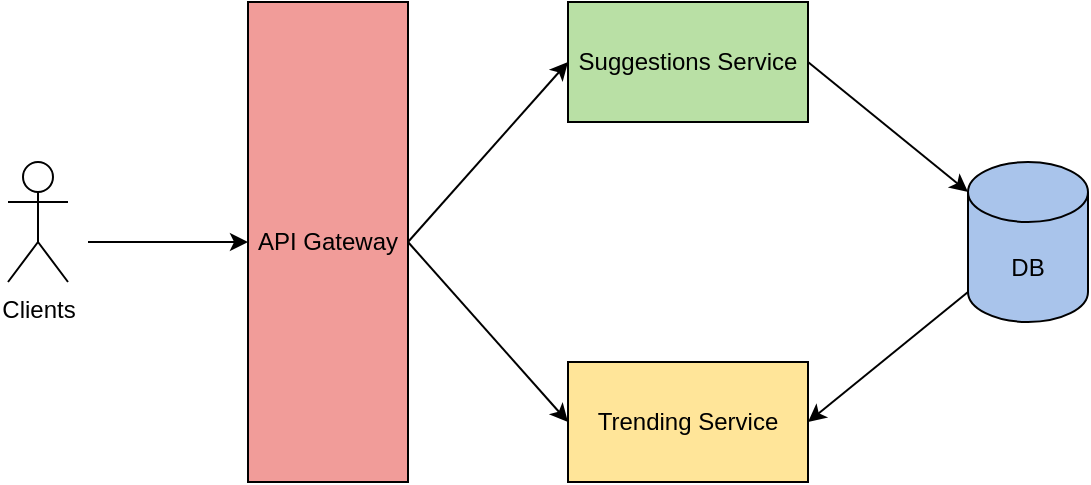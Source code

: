 <mxfile version="18.0.3" type="device" pages="3"><diagram id="TTLKtbrsulMh8rN2_GeU" name="Page-1"><mxGraphModel dx="1612" dy="809" grid="1" gridSize="10" guides="1" tooltips="1" connect="1" arrows="1" fold="1" page="1" pageScale="1" pageWidth="850" pageHeight="1100" math="0" shadow="0"><root><mxCell id="0"/><mxCell id="1" parent="0"/><mxCell id="bMyJpebzcmOdAabdvEVz-1" value="Clients" style="shape=umlActor;verticalLabelPosition=bottom;verticalAlign=top;html=1;outlineConnect=0;" vertex="1" parent="1"><mxGeometry x="40" y="160" width="30" height="60" as="geometry"/></mxCell><mxCell id="bMyJpebzcmOdAabdvEVz-2" value="API Gateway" style="rounded=0;whiteSpace=wrap;html=1;fillColor=#F19C99;" vertex="1" parent="1"><mxGeometry x="160" y="80" width="80" height="240" as="geometry"/></mxCell><mxCell id="bMyJpebzcmOdAabdvEVz-3" value="Suggestions Service" style="rounded=0;whiteSpace=wrap;html=1;fillColor=#B9E0A5;" vertex="1" parent="1"><mxGeometry x="320" y="80" width="120" height="60" as="geometry"/></mxCell><mxCell id="bMyJpebzcmOdAabdvEVz-4" value="Trending Service" style="rounded=0;whiteSpace=wrap;html=1;fillColor=#FFE599;" vertex="1" parent="1"><mxGeometry x="320" y="260" width="120" height="60" as="geometry"/></mxCell><mxCell id="bMyJpebzcmOdAabdvEVz-5" value="DB" style="shape=cylinder3;whiteSpace=wrap;html=1;boundedLbl=1;backgroundOutline=1;size=15;fillColor=#A9C4EB;" vertex="1" parent="1"><mxGeometry x="520" y="160" width="60" height="80" as="geometry"/></mxCell><mxCell id="bMyJpebzcmOdAabdvEVz-6" value="" style="endArrow=classic;html=1;rounded=0;entryX=0;entryY=0.5;entryDx=0;entryDy=0;" edge="1" parent="1" target="bMyJpebzcmOdAabdvEVz-2"><mxGeometry width="50" height="50" relative="1" as="geometry"><mxPoint x="80" y="200" as="sourcePoint"/><mxPoint x="80" y="260" as="targetPoint"/></mxGeometry></mxCell><mxCell id="bMyJpebzcmOdAabdvEVz-9" value="" style="endArrow=classic;html=1;rounded=0;entryX=0;entryY=0.5;entryDx=0;entryDy=0;" edge="1" parent="1" target="bMyJpebzcmOdAabdvEVz-3"><mxGeometry width="50" height="50" relative="1" as="geometry"><mxPoint x="240" y="200" as="sourcePoint"/><mxPoint x="350" y="160" as="targetPoint"/></mxGeometry></mxCell><mxCell id="bMyJpebzcmOdAabdvEVz-10" value="" style="endArrow=classic;html=1;rounded=0;entryX=0;entryY=0.5;entryDx=0;entryDy=0;exitX=1;exitY=0.5;exitDx=0;exitDy=0;" edge="1" parent="1" source="bMyJpebzcmOdAabdvEVz-2" target="bMyJpebzcmOdAabdvEVz-4"><mxGeometry width="50" height="50" relative="1" as="geometry"><mxPoint x="130" y="420" as="sourcePoint"/><mxPoint x="180" y="370" as="targetPoint"/></mxGeometry></mxCell><mxCell id="bMyJpebzcmOdAabdvEVz-11" value="" style="endArrow=classic;html=1;rounded=0;entryX=0;entryY=0;entryDx=0;entryDy=15;entryPerimeter=0;exitX=1;exitY=0.5;exitDx=0;exitDy=0;" edge="1" parent="1" source="bMyJpebzcmOdAabdvEVz-3" target="bMyJpebzcmOdAabdvEVz-5"><mxGeometry width="50" height="50" relative="1" as="geometry"><mxPoint x="370" y="220" as="sourcePoint"/><mxPoint x="420" y="170" as="targetPoint"/></mxGeometry></mxCell><mxCell id="bMyJpebzcmOdAabdvEVz-12" value="" style="endArrow=classic;html=1;rounded=0;exitX=0;exitY=1;exitDx=0;exitDy=-15;exitPerimeter=0;entryX=1;entryY=0.5;entryDx=0;entryDy=0;" edge="1" parent="1" source="bMyJpebzcmOdAabdvEVz-5" target="bMyJpebzcmOdAabdvEVz-4"><mxGeometry width="50" height="50" relative="1" as="geometry"><mxPoint x="290" y="460" as="sourcePoint"/><mxPoint x="340" y="410" as="targetPoint"/></mxGeometry></mxCell></root></mxGraphModel></diagram><diagram id="pASV7WCYXjXnCBWAQT9u" name="Page-2"><mxGraphModel dx="734" dy="809" grid="1" gridSize="10" guides="1" tooltips="1" connect="1" arrows="1" fold="1" page="1" pageScale="1" pageWidth="850" pageHeight="1100" math="0" shadow="0"><root><mxCell id="0"/><mxCell id="1" parent="0"/><mxCell id="UI0wCXszEjIFaOWWaCor-1" value="Clients" style="shape=umlActor;verticalLabelPosition=bottom;verticalAlign=top;html=1;outlineConnect=0;fillColor=none;" vertex="1" parent="1"><mxGeometry x="40" y="290" width="30" height="60" as="geometry"/></mxCell><mxCell id="UI0wCXszEjIFaOWWaCor-2" value="API Gateway" style="rounded=0;whiteSpace=wrap;html=1;fillColor=#F19C99;" vertex="1" parent="1"><mxGeometry x="110" y="200" width="60" height="240" as="geometry"/></mxCell><mxCell id="UI0wCXszEjIFaOWWaCor-3" value="Load Balancer" style="rhombus;whiteSpace=wrap;html=1;fillColor=#C3ABD0;" vertex="1" parent="1"><mxGeometry x="200" y="200" width="80" height="80" as="geometry"/></mxCell><mxCell id="UI0wCXszEjIFaOWWaCor-4" value="Load Balancer" style="rhombus;whiteSpace=wrap;html=1;fillColor=#C3ABD0;" vertex="1" parent="1"><mxGeometry x="200" y="360" width="80" height="80" as="geometry"/></mxCell><mxCell id="UI0wCXszEjIFaOWWaCor-5" value="" style="rounded=0;whiteSpace=wrap;html=1;fillColor=none;" vertex="1" parent="1"><mxGeometry x="320" y="160" width="100" height="120" as="geometry"/></mxCell><mxCell id="UI0wCXszEjIFaOWWaCor-6" value="S1" style="rounded=0;whiteSpace=wrap;html=1;fillColor=#B9E0A5;" vertex="1" parent="1"><mxGeometry x="340" y="170" width="60" height="30" as="geometry"/></mxCell><mxCell id="UI0wCXszEjIFaOWWaCor-7" value="Suggestions Service" style="text;html=1;strokeColor=none;fillColor=none;align=center;verticalAlign=middle;whiteSpace=wrap;rounded=0;" vertex="1" parent="1"><mxGeometry x="305" y="120" width="130" height="30" as="geometry"/></mxCell><mxCell id="UI0wCXszEjIFaOWWaCor-8" value="S2" style="rounded=0;whiteSpace=wrap;html=1;fillColor=#B9E0A5;" vertex="1" parent="1"><mxGeometry x="340" y="210" width="60" height="30" as="geometry"/></mxCell><mxCell id="UI0wCXszEjIFaOWWaCor-9" value="..." style="text;html=1;strokeColor=none;fillColor=none;align=center;verticalAlign=middle;whiteSpace=wrap;rounded=0;" vertex="1" parent="1"><mxGeometry x="355" y="250" width="30" height="30" as="geometry"/></mxCell><mxCell id="UI0wCXszEjIFaOWWaCor-10" value="Trending Service" style="rounded=0;whiteSpace=wrap;html=1;fillColor=#FFE599;" vertex="1" parent="1"><mxGeometry x="320" y="370" width="120" height="60" as="geometry"/></mxCell><mxCell id="UI0wCXszEjIFaOWWaCor-11" value="Redis" style="shape=cube;whiteSpace=wrap;html=1;boundedLbl=1;backgroundOutline=1;darkOpacity=0.05;darkOpacity2=0.1;fillColor=#FFCE9F;" vertex="1" parent="1"><mxGeometry x="460" y="170" width="60" height="100" as="geometry"/></mxCell><mxCell id="UI0wCXszEjIFaOWWaCor-12" value="ZooKeeper" style="rounded=0;whiteSpace=wrap;html=1;fillColor=#CCCCCC;" vertex="1" parent="1"><mxGeometry x="610" y="200" width="120" height="60" as="geometry"/></mxCell><mxCell id="UI0wCXszEjIFaOWWaCor-13" value="" style="rounded=0;whiteSpace=wrap;html=1;fillColor=none;" vertex="1" parent="1"><mxGeometry x="560" y="300" width="220" height="130" as="geometry"/></mxCell><mxCell id="UI0wCXszEjIFaOWWaCor-14" value="T1" style="rounded=0;whiteSpace=wrap;html=1;fillColor=#9AC7BF;" vertex="1" parent="1"><mxGeometry x="570" y="350" width="60" height="30" as="geometry"/></mxCell><mxCell id="UI0wCXszEjIFaOWWaCor-15" value="Trie Data Servers" style="text;html=1;strokeColor=none;fillColor=none;align=center;verticalAlign=middle;whiteSpace=wrap;rounded=0;" vertex="1" parent="1"><mxGeometry x="610" y="310" width="120" height="30" as="geometry"/></mxCell><mxCell id="UI0wCXszEjIFaOWWaCor-17" value="T2" style="rounded=0;whiteSpace=wrap;html=1;fillColor=#9AC7BF;" vertex="1" parent="1"><mxGeometry x="640" y="350" width="60" height="30" as="geometry"/></mxCell><mxCell id="UI0wCXszEjIFaOWWaCor-18" value="T3" style="rounded=0;whiteSpace=wrap;html=1;fillColor=#9AC7BF;" vertex="1" parent="1"><mxGeometry x="710" y="350" width="60" height="30" as="geometry"/></mxCell><mxCell id="UI0wCXszEjIFaOWWaCor-19" value="T4" style="rounded=0;whiteSpace=wrap;html=1;fillColor=#9AC7BF;" vertex="1" parent="1"><mxGeometry x="570" y="390" width="60" height="30" as="geometry"/></mxCell><mxCell id="UI0wCXszEjIFaOWWaCor-20" value="T5" style="rounded=0;whiteSpace=wrap;html=1;fillColor=#9AC7BF;" vertex="1" parent="1"><mxGeometry x="640" y="390" width="60" height="30" as="geometry"/></mxCell><mxCell id="UI0wCXszEjIFaOWWaCor-21" value="T6" style="rounded=0;whiteSpace=wrap;html=1;fillColor=#9AC7BF;" vertex="1" parent="1"><mxGeometry x="710" y="390" width="60" height="30" as="geometry"/></mxCell><mxCell id="UI0wCXszEjIFaOWWaCor-23" value="Snapshot" style="rounded=0;whiteSpace=wrap;html=1;fillColor=#CDA2BE;" vertex="1" parent="1"><mxGeometry x="640" y="480" width="60" height="60" as="geometry"/></mxCell><mxCell id="UI0wCXszEjIFaOWWaCor-24" value="" style="shape=cylinder3;whiteSpace=wrap;html=1;boundedLbl=1;backgroundOutline=1;size=15;fillColor=#A9C4EB;" vertex="1" parent="1"><mxGeometry x="500" y="465" width="60" height="80" as="geometry"/></mxCell><mxCell id="UI0wCXszEjIFaOWWaCor-25" value="DB" style="shape=cylinder3;whiteSpace=wrap;html=1;boundedLbl=1;backgroundOutline=1;size=15;fillColor=#A9C4EB;" vertex="1" parent="1"><mxGeometry x="490" y="475" width="60" height="80" as="geometry"/></mxCell><mxCell id="UI0wCXszEjIFaOWWaCor-26" value="" style="endArrow=classic;html=1;rounded=0;entryX=0;entryY=0.5;entryDx=0;entryDy=0;" edge="1" parent="1" target="UI0wCXszEjIFaOWWaCor-2"><mxGeometry width="50" height="50" relative="1" as="geometry"><mxPoint x="80" y="320" as="sourcePoint"/><mxPoint x="190" y="500" as="targetPoint"/></mxGeometry></mxCell><mxCell id="UI0wCXszEjIFaOWWaCor-27" value="" style="endArrow=classic;html=1;rounded=0;entryX=0;entryY=0.5;entryDx=0;entryDy=0;exitX=1;exitY=0.25;exitDx=0;exitDy=0;" edge="1" parent="1" source="UI0wCXszEjIFaOWWaCor-2" target="UI0wCXszEjIFaOWWaCor-3"><mxGeometry width="50" height="50" relative="1" as="geometry"><mxPoint x="210" y="300" as="sourcePoint"/><mxPoint x="240.711" y="320" as="targetPoint"/></mxGeometry></mxCell><mxCell id="UI0wCXszEjIFaOWWaCor-28" value="" style="endArrow=classic;html=1;rounded=0;entryX=0;entryY=0.5;entryDx=0;entryDy=0;exitX=1;exitY=0.75;exitDx=0;exitDy=0;" edge="1" parent="1" source="UI0wCXszEjIFaOWWaCor-2" target="UI0wCXszEjIFaOWWaCor-4"><mxGeometry width="50" height="50" relative="1" as="geometry"><mxPoint x="180" y="330" as="sourcePoint"/><mxPoint x="210" y="250" as="targetPoint"/></mxGeometry></mxCell><mxCell id="UI0wCXszEjIFaOWWaCor-29" value="" style="endArrow=classic;html=1;rounded=0;entryX=0;entryY=0.25;entryDx=0;entryDy=0;exitX=1;exitY=0;exitDx=0;exitDy=0;" edge="1" parent="1" source="UI0wCXszEjIFaOWWaCor-3" target="UI0wCXszEjIFaOWWaCor-5"><mxGeometry width="50" height="50" relative="1" as="geometry"><mxPoint x="270" y="190" as="sourcePoint"/><mxPoint x="220" y="260" as="targetPoint"/></mxGeometry></mxCell><mxCell id="UI0wCXszEjIFaOWWaCor-30" value="" style="endArrow=classic;html=1;rounded=0;exitX=1;exitY=0.5;exitDx=0;exitDy=0;entryX=0;entryY=0.5;entryDx=0;entryDy=0;" edge="1" parent="1" source="UI0wCXszEjIFaOWWaCor-3" target="UI0wCXszEjIFaOWWaCor-5"><mxGeometry width="50" height="50" relative="1" as="geometry"><mxPoint x="200" y="350" as="sourcePoint"/><mxPoint x="290" y="280" as="targetPoint"/></mxGeometry></mxCell><mxCell id="UI0wCXszEjIFaOWWaCor-31" value="" style="endArrow=classic;html=1;rounded=0;entryX=0;entryY=0.5;entryDx=0;entryDy=0;exitX=1;exitY=0.5;exitDx=0;exitDy=0;" edge="1" parent="1" source="UI0wCXszEjIFaOWWaCor-4" target="UI0wCXszEjIFaOWWaCor-10"><mxGeometry width="50" height="50" relative="1" as="geometry"><mxPoint x="210" y="360" as="sourcePoint"/><mxPoint x="240" y="280" as="targetPoint"/></mxGeometry></mxCell><mxCell id="UI0wCXszEjIFaOWWaCor-32" value="" style="endArrow=classic;html=1;rounded=0;entryX=0;entryY=0.5;entryDx=0;entryDy=0;exitX=1;exitY=0.5;exitDx=0;exitDy=0;" edge="1" parent="1" source="UI0wCXszEjIFaOWWaCor-10" target="UI0wCXszEjIFaOWWaCor-13"><mxGeometry width="50" height="50" relative="1" as="geometry"><mxPoint x="220" y="370" as="sourcePoint"/><mxPoint x="250" y="290" as="targetPoint"/></mxGeometry></mxCell><mxCell id="UI0wCXszEjIFaOWWaCor-33" value="" style="endArrow=classic;html=1;rounded=0;entryX=0;entryY=0;entryDx=0;entryDy=40;exitX=1;exitY=0.25;exitDx=0;exitDy=0;entryPerimeter=0;" edge="1" parent="1" source="UI0wCXszEjIFaOWWaCor-5" target="UI0wCXszEjIFaOWWaCor-11"><mxGeometry width="50" height="50" relative="1" as="geometry"><mxPoint x="230" y="380" as="sourcePoint"/><mxPoint x="260" y="300" as="targetPoint"/></mxGeometry></mxCell><mxCell id="UI0wCXszEjIFaOWWaCor-34" value="" style="endArrow=classic;html=1;rounded=0;entryX=0;entryY=0;entryDx=0;entryDy=80;exitX=1;exitY=0.5;exitDx=0;exitDy=0;entryPerimeter=0;" edge="1" parent="1" source="UI0wCXszEjIFaOWWaCor-5" target="UI0wCXszEjIFaOWWaCor-11"><mxGeometry width="50" height="50" relative="1" as="geometry"><mxPoint x="240" y="390" as="sourcePoint"/><mxPoint x="270" y="310" as="targetPoint"/></mxGeometry></mxCell><mxCell id="UI0wCXszEjIFaOWWaCor-35" value="" style="endArrow=classic;html=1;rounded=0;entryX=0;entryY=0.5;entryDx=0;entryDy=0;exitX=0;exitY=0;exitDx=60;exitDy=60;exitPerimeter=0;" edge="1" parent="1" source="UI0wCXszEjIFaOWWaCor-11" target="UI0wCXszEjIFaOWWaCor-12"><mxGeometry width="50" height="50" relative="1" as="geometry"><mxPoint x="250" y="400" as="sourcePoint"/><mxPoint x="280" y="320" as="targetPoint"/></mxGeometry></mxCell><mxCell id="UI0wCXszEjIFaOWWaCor-36" value="" style="endArrow=classic;html=1;rounded=0;entryX=0.5;entryY=0;entryDx=0;entryDy=0;exitX=0.5;exitY=1;exitDx=0;exitDy=0;" edge="1" parent="1" source="UI0wCXszEjIFaOWWaCor-12" target="UI0wCXszEjIFaOWWaCor-13"><mxGeometry width="50" height="50" relative="1" as="geometry"><mxPoint x="260" y="410" as="sourcePoint"/><mxPoint x="290" y="330" as="targetPoint"/></mxGeometry></mxCell><mxCell id="UI0wCXszEjIFaOWWaCor-37" value="" style="endArrow=classic;html=1;rounded=0;entryX=0.5;entryY=0;entryDx=0;entryDy=0;exitX=0.5;exitY=1;exitDx=0;exitDy=0;" edge="1" parent="1" source="UI0wCXszEjIFaOWWaCor-13" target="UI0wCXszEjIFaOWWaCor-23"><mxGeometry width="50" height="50" relative="1" as="geometry"><mxPoint x="270" y="420" as="sourcePoint"/><mxPoint x="300" y="340" as="targetPoint"/></mxGeometry></mxCell><mxCell id="UI0wCXszEjIFaOWWaCor-38" value="" style="endArrow=classic;html=1;rounded=0;exitX=0;exitY=0.5;exitDx=0;exitDy=0;entryX=1;entryY=0;entryDx=0;entryDy=52.5;entryPerimeter=0;" edge="1" parent="1" source="UI0wCXszEjIFaOWWaCor-23" target="UI0wCXszEjIFaOWWaCor-24"><mxGeometry width="50" height="50" relative="1" as="geometry"><mxPoint x="280" y="430" as="sourcePoint"/><mxPoint x="610" y="550" as="targetPoint"/></mxGeometry></mxCell></root></mxGraphModel></diagram><diagram id="yZ9xYI9ns50sdYyFMGv2" name="Page-3"><mxGraphModel dx="734" dy="809" grid="1" gridSize="10" guides="1" tooltips="1" connect="1" arrows="1" fold="1" page="1" pageScale="1" pageWidth="850" pageHeight="1100" math="0" shadow="0"><root><mxCell id="0"/><mxCell id="1" parent="0"/><mxCell id="qyqhP3wKU-wf5GKctDE9-1" value="Client 1" style="shape=umlActor;verticalLabelPosition=bottom;verticalAlign=top;html=1;outlineConnect=0;fillColor=none;" vertex="1" parent="1"><mxGeometry x="40" y="240" width="30" height="60" as="geometry"/></mxCell><mxCell id="qyqhP3wKU-wf5GKctDE9-2" value="API Gateway" style="rounded=0;whiteSpace=wrap;html=1;fillColor=#F19C99;" vertex="1" parent="1"><mxGeometry x="110" y="200" width="60" height="240" as="geometry"/></mxCell><mxCell id="qyqhP3wKU-wf5GKctDE9-3" value="Load Balancer" style="rhombus;whiteSpace=wrap;html=1;fillColor=#C3ABD0;" vertex="1" parent="1"><mxGeometry x="200" y="280" width="80" height="80" as="geometry"/></mxCell><mxCell id="qyqhP3wKU-wf5GKctDE9-5" value="" style="rounded=0;whiteSpace=wrap;html=1;fillColor=none;" vertex="1" parent="1"><mxGeometry x="320" y="210" width="100" height="120" as="geometry"/></mxCell><mxCell id="qyqhP3wKU-wf5GKctDE9-6" value="S1" style="rounded=0;whiteSpace=wrap;html=1;fillColor=#B9E0A5;" vertex="1" parent="1"><mxGeometry x="340" y="220" width="60" height="30" as="geometry"/></mxCell><mxCell id="qyqhP3wKU-wf5GKctDE9-7" value="Suggestions Service" style="text;html=1;strokeColor=none;fillColor=none;align=center;verticalAlign=middle;whiteSpace=wrap;rounded=0;" vertex="1" parent="1"><mxGeometry x="305" y="180" width="130" height="30" as="geometry"/></mxCell><mxCell id="qyqhP3wKU-wf5GKctDE9-8" value="S2" style="rounded=0;whiteSpace=wrap;html=1;fillColor=#B9E0A5;" vertex="1" parent="1"><mxGeometry x="340" y="260" width="60" height="30" as="geometry"/></mxCell><mxCell id="qyqhP3wKU-wf5GKctDE9-9" value="..." style="text;html=1;strokeColor=none;fillColor=none;align=center;verticalAlign=middle;whiteSpace=wrap;rounded=0;" vertex="1" parent="1"><mxGeometry x="355" y="300" width="30" height="30" as="geometry"/></mxCell><mxCell id="qyqhP3wKU-wf5GKctDE9-11" value="Redis" style="shape=cube;whiteSpace=wrap;html=1;boundedLbl=1;backgroundOutline=1;darkOpacity=0.05;darkOpacity2=0.1;fillColor=#FFCE9F;" vertex="1" parent="1"><mxGeometry x="460" y="170" width="60" height="100" as="geometry"/></mxCell><mxCell id="qyqhP3wKU-wf5GKctDE9-12" value="ZooKeeper" style="rounded=0;whiteSpace=wrap;html=1;fillColor=#CCCCCC;" vertex="1" parent="1"><mxGeometry x="560" y="200" width="120" height="60" as="geometry"/></mxCell><mxCell id="qyqhP3wKU-wf5GKctDE9-13" value="" style="rounded=0;whiteSpace=wrap;html=1;fillColor=none;" vertex="1" parent="1"><mxGeometry x="560" y="335" width="220" height="130" as="geometry"/></mxCell><mxCell id="qyqhP3wKU-wf5GKctDE9-14" value="T1" style="rounded=0;whiteSpace=wrap;html=1;fillColor=#9AC7BF;" vertex="1" parent="1"><mxGeometry x="570" y="375" width="60" height="30" as="geometry"/></mxCell><mxCell id="qyqhP3wKU-wf5GKctDE9-15" value="Trie Data Servers" style="text;html=1;strokeColor=none;fillColor=none;align=center;verticalAlign=middle;whiteSpace=wrap;rounded=0;" vertex="1" parent="1"><mxGeometry x="610" y="340" width="120" height="30" as="geometry"/></mxCell><mxCell id="qyqhP3wKU-wf5GKctDE9-16" value="T2" style="rounded=0;whiteSpace=wrap;html=1;fillColor=#9AC7BF;" vertex="1" parent="1"><mxGeometry x="640" y="375" width="60" height="30" as="geometry"/></mxCell><mxCell id="qyqhP3wKU-wf5GKctDE9-17" value="T3" style="rounded=0;whiteSpace=wrap;html=1;fillColor=#9AC7BF;" vertex="1" parent="1"><mxGeometry x="710" y="375" width="60" height="30" as="geometry"/></mxCell><mxCell id="qyqhP3wKU-wf5GKctDE9-18" value="T4" style="rounded=0;whiteSpace=wrap;html=1;fillColor=#9AC7BF;" vertex="1" parent="1"><mxGeometry x="570" y="420" width="60" height="30" as="geometry"/></mxCell><mxCell id="qyqhP3wKU-wf5GKctDE9-19" value="T5" style="rounded=0;whiteSpace=wrap;html=1;fillColor=#9AC7BF;" vertex="1" parent="1"><mxGeometry x="640" y="420" width="60" height="30" as="geometry"/></mxCell><mxCell id="qyqhP3wKU-wf5GKctDE9-20" value="T6" style="rounded=0;whiteSpace=wrap;html=1;fillColor=#9AC7BF;" vertex="1" parent="1"><mxGeometry x="710" y="420" width="60" height="30" as="geometry"/></mxCell><mxCell id="qyqhP3wKU-wf5GKctDE9-21" value="Snapshot" style="rounded=0;whiteSpace=wrap;html=1;fillColor=#CDA2BE;" vertex="1" parent="1"><mxGeometry x="690" y="100" width="60" height="60" as="geometry"/></mxCell><mxCell id="qyqhP3wKU-wf5GKctDE9-22" value="" style="shape=cylinder3;whiteSpace=wrap;html=1;boundedLbl=1;backgroundOutline=1;size=15;fillColor=#A9C4EB;" vertex="1" parent="1"><mxGeometry x="580" y="70" width="60" height="80" as="geometry"/></mxCell><mxCell id="qyqhP3wKU-wf5GKctDE9-23" value="DB" style="shape=cylinder3;whiteSpace=wrap;html=1;boundedLbl=1;backgroundOutline=1;size=15;fillColor=#A9C4EB;" vertex="1" parent="1"><mxGeometry x="570" y="80" width="60" height="80" as="geometry"/></mxCell><mxCell id="qyqhP3wKU-wf5GKctDE9-24" value="" style="endArrow=classic;html=1;rounded=0;entryX=0;entryY=0.5;entryDx=0;entryDy=0;" edge="1" parent="1" target="qyqhP3wKU-wf5GKctDE9-2"><mxGeometry width="50" height="50" relative="1" as="geometry"><mxPoint x="80" y="280" as="sourcePoint"/><mxPoint x="190" y="500" as="targetPoint"/></mxGeometry></mxCell><mxCell id="qyqhP3wKU-wf5GKctDE9-25" value="" style="endArrow=classic;html=1;rounded=0;exitX=1;exitY=0.25;exitDx=0;exitDy=0;" edge="1" parent="1" source="qyqhP3wKU-wf5GKctDE9-2" target="qyqhP3wKU-wf5GKctDE9-3"><mxGeometry width="50" height="50" relative="1" as="geometry"><mxPoint x="210" y="300" as="sourcePoint"/><mxPoint x="240.711" y="320" as="targetPoint"/></mxGeometry></mxCell><mxCell id="qyqhP3wKU-wf5GKctDE9-27" value="" style="endArrow=classic;html=1;rounded=0;entryX=0;entryY=0.25;entryDx=0;entryDy=0;exitX=1;exitY=0;exitDx=0;exitDy=0;" edge="1" parent="1" source="qyqhP3wKU-wf5GKctDE9-3" target="qyqhP3wKU-wf5GKctDE9-5"><mxGeometry width="50" height="50" relative="1" as="geometry"><mxPoint x="270" y="190" as="sourcePoint"/><mxPoint x="220" y="260" as="targetPoint"/></mxGeometry></mxCell><mxCell id="qyqhP3wKU-wf5GKctDE9-28" value="" style="endArrow=classic;html=1;rounded=0;exitX=1;exitY=0.5;exitDx=0;exitDy=0;entryX=0;entryY=0.5;entryDx=0;entryDy=0;" edge="1" parent="1" source="qyqhP3wKU-wf5GKctDE9-3" target="qyqhP3wKU-wf5GKctDE9-5"><mxGeometry width="50" height="50" relative="1" as="geometry"><mxPoint x="200" y="350" as="sourcePoint"/><mxPoint x="290" y="280" as="targetPoint"/></mxGeometry></mxCell><mxCell id="qyqhP3wKU-wf5GKctDE9-31" value="" style="endArrow=classic;html=1;rounded=0;entryX=0;entryY=0;entryDx=0;entryDy=40;exitX=1;exitY=0.25;exitDx=0;exitDy=0;entryPerimeter=0;" edge="1" parent="1" source="qyqhP3wKU-wf5GKctDE9-5" target="qyqhP3wKU-wf5GKctDE9-11"><mxGeometry width="50" height="50" relative="1" as="geometry"><mxPoint x="230" y="380" as="sourcePoint"/><mxPoint x="260" y="300" as="targetPoint"/></mxGeometry></mxCell><mxCell id="qyqhP3wKU-wf5GKctDE9-32" value="" style="endArrow=classic;html=1;rounded=0;entryX=0;entryY=0;entryDx=0;entryDy=80;exitX=1;exitY=0.5;exitDx=0;exitDy=0;entryPerimeter=0;" edge="1" parent="1" source="qyqhP3wKU-wf5GKctDE9-5" target="qyqhP3wKU-wf5GKctDE9-11"><mxGeometry width="50" height="50" relative="1" as="geometry"><mxPoint x="240" y="390" as="sourcePoint"/><mxPoint x="270" y="310" as="targetPoint"/></mxGeometry></mxCell><mxCell id="qyqhP3wKU-wf5GKctDE9-33" value="" style="endArrow=classic;html=1;rounded=0;entryX=0;entryY=0.5;entryDx=0;entryDy=0;exitX=0;exitY=0;exitDx=60;exitDy=60;exitPerimeter=0;" edge="1" parent="1" source="qyqhP3wKU-wf5GKctDE9-11" target="qyqhP3wKU-wf5GKctDE9-12"><mxGeometry width="50" height="50" relative="1" as="geometry"><mxPoint x="250" y="400" as="sourcePoint"/><mxPoint x="280" y="320" as="targetPoint"/></mxGeometry></mxCell><mxCell id="qyqhP3wKU-wf5GKctDE9-34" value="" style="endArrow=classic;html=1;rounded=0;entryX=0;entryY=0;entryDx=0;entryDy=0;exitX=0.5;exitY=1;exitDx=0;exitDy=0;" edge="1" parent="1" source="qyqhP3wKU-wf5GKctDE9-12" target="qyqhP3wKU-wf5GKctDE9-13"><mxGeometry width="50" height="50" relative="1" as="geometry"><mxPoint x="260" y="410" as="sourcePoint"/><mxPoint x="290" y="330" as="targetPoint"/></mxGeometry></mxCell><mxCell id="qyqhP3wKU-wf5GKctDE9-35" value="" style="endArrow=classic;html=1;rounded=0;entryX=0.5;entryY=1;entryDx=0;entryDy=0;exitX=0.75;exitY=0;exitDx=0;exitDy=0;" edge="1" parent="1" source="qyqhP3wKU-wf5GKctDE9-13" target="qyqhP3wKU-wf5GKctDE9-21"><mxGeometry width="50" height="50" relative="1" as="geometry"><mxPoint x="740" y="270" as="sourcePoint"/><mxPoint x="640" y="170" as="targetPoint"/></mxGeometry></mxCell><mxCell id="qyqhP3wKU-wf5GKctDE9-36" value="" style="endArrow=classic;html=1;rounded=0;exitX=0;exitY=0.5;exitDx=0;exitDy=0;entryX=1;entryY=0;entryDx=0;entryDy=52.5;entryPerimeter=0;" edge="1" parent="1" source="qyqhP3wKU-wf5GKctDE9-21" target="qyqhP3wKU-wf5GKctDE9-22"><mxGeometry width="50" height="50" relative="1" as="geometry"><mxPoint x="280" y="430" as="sourcePoint"/><mxPoint x="610" y="550" as="targetPoint"/></mxGeometry></mxCell><mxCell id="qyqhP3wKU-wf5GKctDE9-37" value="API Gateway" style="rounded=0;whiteSpace=wrap;html=1;fillColor=#F19C99;" vertex="1" parent="1"><mxGeometry x="110" y="480" width="60" height="240" as="geometry"/></mxCell><mxCell id="qyqhP3wKU-wf5GKctDE9-38" value="Client 2" style="shape=umlActor;verticalLabelPosition=bottom;verticalAlign=top;html=1;outlineConnect=0;fillColor=none;" vertex="1" parent="1"><mxGeometry x="40" y="360" width="30" height="60" as="geometry"/></mxCell><mxCell id="qyqhP3wKU-wf5GKctDE9-39" value="Client 3" style="shape=umlActor;verticalLabelPosition=bottom;verticalAlign=top;html=1;outlineConnect=0;fillColor=none;" vertex="1" parent="1"><mxGeometry x="40" y="480" width="30" height="60" as="geometry"/></mxCell><mxCell id="qyqhP3wKU-wf5GKctDE9-40" value="Client 4" style="shape=umlActor;verticalLabelPosition=bottom;verticalAlign=top;html=1;outlineConnect=0;fillColor=none;" vertex="1" parent="1"><mxGeometry x="40" y="600" width="30" height="60" as="geometry"/></mxCell><mxCell id="qyqhP3wKU-wf5GKctDE9-41" value="" style="endArrow=classic;html=1;rounded=0;entryX=0;entryY=0.75;entryDx=0;entryDy=0;" edge="1" parent="1" target="qyqhP3wKU-wf5GKctDE9-2"><mxGeometry width="50" height="50" relative="1" as="geometry"><mxPoint x="80" y="400" as="sourcePoint"/><mxPoint x="120" y="330" as="targetPoint"/></mxGeometry></mxCell><mxCell id="qyqhP3wKU-wf5GKctDE9-42" value="" style="endArrow=classic;html=1;rounded=0;entryX=0;entryY=0;entryDx=0;entryDy=0;" edge="1" parent="1" target="qyqhP3wKU-wf5GKctDE9-37"><mxGeometry width="50" height="50" relative="1" as="geometry"><mxPoint x="80" y="400" as="sourcePoint"/><mxPoint x="130" y="340" as="targetPoint"/></mxGeometry></mxCell><mxCell id="qyqhP3wKU-wf5GKctDE9-43" value="" style="endArrow=classic;html=1;rounded=0;entryX=0;entryY=0.5;entryDx=0;entryDy=0;" edge="1" parent="1" target="qyqhP3wKU-wf5GKctDE9-37"><mxGeometry width="50" height="50" relative="1" as="geometry"><mxPoint x="80" y="640" as="sourcePoint"/><mxPoint x="140" y="350" as="targetPoint"/></mxGeometry></mxCell><mxCell id="qyqhP3wKU-wf5GKctDE9-44" value="" style="endArrow=classic;html=1;rounded=0;entryX=0;entryY=1;entryDx=0;entryDy=0;" edge="1" parent="1" target="qyqhP3wKU-wf5GKctDE9-2"><mxGeometry width="50" height="50" relative="1" as="geometry"><mxPoint x="80" y="520" as="sourcePoint"/><mxPoint x="150" y="360" as="targetPoint"/></mxGeometry></mxCell><mxCell id="qyqhP3wKU-wf5GKctDE9-45" value="" style="endArrow=classic;html=1;rounded=0;entryX=0;entryY=0.25;entryDx=0;entryDy=0;" edge="1" parent="1" target="qyqhP3wKU-wf5GKctDE9-37"><mxGeometry width="50" height="50" relative="1" as="geometry"><mxPoint x="80" y="520" as="sourcePoint"/><mxPoint x="160" y="370" as="targetPoint"/></mxGeometry></mxCell><mxCell id="qyqhP3wKU-wf5GKctDE9-46" value="" style="endArrow=classic;html=1;rounded=0;entryX=0.25;entryY=0;entryDx=0;entryDy=0;exitX=0.5;exitY=1;exitDx=0;exitDy=0;" edge="1" parent="1" source="qyqhP3wKU-wf5GKctDE9-12" target="qyqhP3wKU-wf5GKctDE9-13"><mxGeometry width="50" height="50" relative="1" as="geometry"><mxPoint x="630" y="270" as="sourcePoint"/><mxPoint x="570" y="310" as="targetPoint"/></mxGeometry></mxCell><mxCell id="qyqhP3wKU-wf5GKctDE9-47" value="" style="endArrow=classic;html=1;rounded=0;entryX=0.5;entryY=0;entryDx=0;entryDy=0;exitX=0.5;exitY=1;exitDx=0;exitDy=0;" edge="1" parent="1" source="qyqhP3wKU-wf5GKctDE9-12" target="qyqhP3wKU-wf5GKctDE9-13"><mxGeometry width="50" height="50" relative="1" as="geometry"><mxPoint x="640" y="280" as="sourcePoint"/><mxPoint x="580" y="320" as="targetPoint"/></mxGeometry></mxCell><mxCell id="qyqhP3wKU-wf5GKctDE9-48" value="" style="shape=cylinder3;whiteSpace=wrap;html=1;boundedLbl=1;backgroundOutline=1;size=15;fillColor=#E6E6E6;rotation=-90;" vertex="1" parent="1"><mxGeometry x="210" y="560" width="60" height="80" as="geometry"/></mxCell><mxCell id="qyqhP3wKU-wf5GKctDE9-49" value="MapReduce Service" style="rounded=0;whiteSpace=wrap;html=1;fillColor=#FFE599;" vertex="1" parent="1"><mxGeometry x="320" y="480" width="120" height="60" as="geometry"/></mxCell><mxCell id="qyqhP3wKU-wf5GKctDE9-50" value="Aggregator Service" style="rounded=0;whiteSpace=wrap;html=1;fillColor=#FFD966;" vertex="1" parent="1"><mxGeometry x="320" y="570" width="120" height="60" as="geometry"/></mxCell><mxCell id="qyqhP3wKU-wf5GKctDE9-51" value="Ranking Table" style="whiteSpace=wrap;html=1;aspect=fixed;fillColor=#D5E8D4;" vertex="1" parent="1"><mxGeometry x="480" y="570" width="60" height="60" as="geometry"/></mxCell><mxCell id="qyqhP3wKU-wf5GKctDE9-52" value="A1" style="rounded=0;whiteSpace=wrap;html=1;fillColor=#9AC7BF;" vertex="1" parent="1"><mxGeometry x="600" y="520" width="40" height="40" as="geometry"/></mxCell><mxCell id="qyqhP3wKU-wf5GKctDE9-53" value="A2" style="rounded=0;whiteSpace=wrap;html=1;fillColor=#9AC7BF;" vertex="1" parent="1"><mxGeometry x="600" y="580" width="40" height="40" as="geometry"/></mxCell><mxCell id="qyqhP3wKU-wf5GKctDE9-54" value="A3" style="rounded=0;whiteSpace=wrap;html=1;fillColor=#9AC7BF;" vertex="1" parent="1"><mxGeometry x="600" y="640" width="40" height="40" as="geometry"/></mxCell><mxCell id="qyqhP3wKU-wf5GKctDE9-56" value="" style="endArrow=classic;html=1;rounded=0;exitX=1;exitY=1;exitDx=0;exitDy=0;entryX=0.855;entryY=0;entryDx=0;entryDy=4.35;entryPerimeter=0;" edge="1" parent="1" source="qyqhP3wKU-wf5GKctDE9-2" target="qyqhP3wKU-wf5GKctDE9-48"><mxGeometry width="50" height="50" relative="1" as="geometry"><mxPoint x="210" y="550" as="sourcePoint"/><mxPoint x="260" y="500" as="targetPoint"/></mxGeometry></mxCell><mxCell id="qyqhP3wKU-wf5GKctDE9-57" value="" style="endArrow=classic;html=1;rounded=0;exitX=1;exitY=0.5;exitDx=0;exitDy=0;entryX=0;entryY=0.5;entryDx=0;entryDy=0;" edge="1" parent="1" source="qyqhP3wKU-wf5GKctDE9-2" target="qyqhP3wKU-wf5GKctDE9-3"><mxGeometry width="50" height="50" relative="1" as="geometry"><mxPoint x="180" y="270" as="sourcePoint"/><mxPoint x="228.462" y="311.538" as="targetPoint"/></mxGeometry></mxCell><mxCell id="qyqhP3wKU-wf5GKctDE9-58" value="" style="endArrow=classic;html=1;rounded=0;exitX=1;exitY=0.75;exitDx=0;exitDy=0;entryX=1;entryY=0;entryDx=0;entryDy=15;entryPerimeter=0;" edge="1" parent="1" source="qyqhP3wKU-wf5GKctDE9-2" target="qyqhP3wKU-wf5GKctDE9-48"><mxGeometry width="50" height="50" relative="1" as="geometry"><mxPoint x="190" y="280" as="sourcePoint"/><mxPoint x="238.462" y="321.538" as="targetPoint"/></mxGeometry></mxCell><mxCell id="qyqhP3wKU-wf5GKctDE9-59" value="" style="endArrow=classic;html=1;rounded=0;exitX=1;exitY=1;exitDx=0;exitDy=0;entryX=0;entryY=0;entryDx=0;entryDy=15;entryPerimeter=0;" edge="1" parent="1" source="qyqhP3wKU-wf5GKctDE9-37" target="qyqhP3wKU-wf5GKctDE9-48"><mxGeometry width="50" height="50" relative="1" as="geometry"><mxPoint x="200" y="290" as="sourcePoint"/><mxPoint x="248.462" y="331.538" as="targetPoint"/></mxGeometry></mxCell><mxCell id="qyqhP3wKU-wf5GKctDE9-60" value="" style="endArrow=classic;html=1;rounded=0;exitX=1;exitY=0.75;exitDx=0;exitDy=0;entryX=0.145;entryY=0;entryDx=0;entryDy=4.35;entryPerimeter=0;" edge="1" parent="1" source="qyqhP3wKU-wf5GKctDE9-37" target="qyqhP3wKU-wf5GKctDE9-48"><mxGeometry width="50" height="50" relative="1" as="geometry"><mxPoint x="180" y="730" as="sourcePoint"/><mxPoint x="225" y="640" as="targetPoint"/></mxGeometry></mxCell><mxCell id="qyqhP3wKU-wf5GKctDE9-61" value="" style="endArrow=classic;html=1;rounded=0;exitX=1;exitY=0.5;exitDx=0;exitDy=0;entryX=0.5;entryY=0;entryDx=0;entryDy=0;entryPerimeter=0;" edge="1" parent="1" source="qyqhP3wKU-wf5GKctDE9-37" target="qyqhP3wKU-wf5GKctDE9-48"><mxGeometry width="50" height="50" relative="1" as="geometry"><mxPoint x="190" y="740" as="sourcePoint"/><mxPoint x="235" y="650" as="targetPoint"/></mxGeometry></mxCell><mxCell id="qyqhP3wKU-wf5GKctDE9-62" value="" style="endArrow=classic;html=1;rounded=0;exitX=1;exitY=0.25;exitDx=0;exitDy=0;entryX=0;entryY=1;entryDx=0;entryDy=0;" edge="1" parent="1" source="qyqhP3wKU-wf5GKctDE9-37" target="qyqhP3wKU-wf5GKctDE9-3"><mxGeometry width="50" height="50" relative="1" as="geometry"><mxPoint x="200" y="750" as="sourcePoint"/><mxPoint x="245" y="660" as="targetPoint"/></mxGeometry></mxCell><mxCell id="qyqhP3wKU-wf5GKctDE9-63" value="Frontend Logs" style="text;html=1;strokeColor=none;fillColor=none;align=center;verticalAlign=middle;whiteSpace=wrap;rounded=0;" vertex="1" parent="1"><mxGeometry x="200" y="650" width="100" height="30" as="geometry"/></mxCell><mxCell id="qyqhP3wKU-wf5GKctDE9-64" value="" style="endArrow=classic;html=1;rounded=0;entryX=0;entryY=0.5;entryDx=0;entryDy=0;exitX=0.5;exitY=1;exitDx=0;exitDy=0;exitPerimeter=0;" edge="1" parent="1" source="qyqhP3wKU-wf5GKctDE9-48" target="qyqhP3wKU-wf5GKctDE9-49"><mxGeometry width="50" height="50" relative="1" as="geometry"><mxPoint x="310" y="660" as="sourcePoint"/><mxPoint x="255" y="670" as="targetPoint"/></mxGeometry></mxCell><mxCell id="qyqhP3wKU-wf5GKctDE9-65" value="" style="endArrow=classic;html=1;rounded=0;exitX=0.5;exitY=1;exitDx=0;exitDy=0;entryX=0.5;entryY=0;entryDx=0;entryDy=0;" edge="1" parent="1" source="qyqhP3wKU-wf5GKctDE9-49" target="qyqhP3wKU-wf5GKctDE9-50"><mxGeometry width="50" height="50" relative="1" as="geometry"><mxPoint x="220" y="770" as="sourcePoint"/><mxPoint x="265" y="680" as="targetPoint"/></mxGeometry></mxCell><mxCell id="qyqhP3wKU-wf5GKctDE9-66" value="" style="endArrow=classic;html=1;rounded=0;exitX=1;exitY=0.5;exitDx=0;exitDy=0;entryX=0;entryY=0.5;entryDx=0;entryDy=0;" edge="1" parent="1" source="qyqhP3wKU-wf5GKctDE9-50" target="qyqhP3wKU-wf5GKctDE9-51"><mxGeometry width="50" height="50" relative="1" as="geometry"><mxPoint x="230" y="780" as="sourcePoint"/><mxPoint x="275" y="690" as="targetPoint"/></mxGeometry></mxCell><mxCell id="qyqhP3wKU-wf5GKctDE9-67" value="" style="endArrow=classic;html=1;rounded=0;exitX=1;exitY=0.25;exitDx=0;exitDy=0;entryX=0;entryY=0.5;entryDx=0;entryDy=0;" edge="1" parent="1" source="qyqhP3wKU-wf5GKctDE9-51" target="qyqhP3wKU-wf5GKctDE9-52"><mxGeometry width="50" height="50" relative="1" as="geometry"><mxPoint x="240" y="790" as="sourcePoint"/><mxPoint x="285" y="700" as="targetPoint"/></mxGeometry></mxCell><mxCell id="qyqhP3wKU-wf5GKctDE9-68" value="" style="endArrow=classic;html=1;rounded=0;exitX=1;exitY=0.5;exitDx=0;exitDy=0;entryX=0;entryY=0.5;entryDx=0;entryDy=0;" edge="1" parent="1" source="qyqhP3wKU-wf5GKctDE9-51" target="qyqhP3wKU-wf5GKctDE9-53"><mxGeometry width="50" height="50" relative="1" as="geometry"><mxPoint x="250" y="800" as="sourcePoint"/><mxPoint x="295" y="710" as="targetPoint"/></mxGeometry></mxCell><mxCell id="qyqhP3wKU-wf5GKctDE9-69" value="" style="endArrow=classic;html=1;rounded=0;exitX=1;exitY=0.75;exitDx=0;exitDy=0;entryX=0;entryY=0.5;entryDx=0;entryDy=0;" edge="1" parent="1" source="qyqhP3wKU-wf5GKctDE9-51" target="qyqhP3wKU-wf5GKctDE9-54"><mxGeometry width="50" height="50" relative="1" as="geometry"><mxPoint x="260" y="810" as="sourcePoint"/><mxPoint x="305" y="720" as="targetPoint"/></mxGeometry></mxCell><mxCell id="qyqhP3wKU-wf5GKctDE9-70" value="" style="endArrow=classic;html=1;rounded=0;exitX=1;exitY=0.5;exitDx=0;exitDy=0;entryX=0.5;entryY=1;entryDx=0;entryDy=0;" edge="1" parent="1" source="qyqhP3wKU-wf5GKctDE9-52" target="qyqhP3wKU-wf5GKctDE9-13"><mxGeometry width="50" height="50" relative="1" as="geometry"><mxPoint x="270" y="820" as="sourcePoint"/><mxPoint x="315" y="730" as="targetPoint"/></mxGeometry></mxCell><mxCell id="qyqhP3wKU-wf5GKctDE9-71" value="" style="endArrow=classic;html=1;rounded=0;exitX=1;exitY=0.5;exitDx=0;exitDy=0;entryX=1;entryY=1;entryDx=0;entryDy=0;" edge="1" parent="1" source="qyqhP3wKU-wf5GKctDE9-54" target="qyqhP3wKU-wf5GKctDE9-13"><mxGeometry width="50" height="50" relative="1" as="geometry"><mxPoint x="280" y="830" as="sourcePoint"/><mxPoint x="325" y="740" as="targetPoint"/></mxGeometry></mxCell><mxCell id="qyqhP3wKU-wf5GKctDE9-72" value="" style="endArrow=classic;html=1;rounded=0;exitX=1;exitY=0.5;exitDx=0;exitDy=0;entryX=0.75;entryY=1;entryDx=0;entryDy=0;" edge="1" parent="1" source="qyqhP3wKU-wf5GKctDE9-53" target="qyqhP3wKU-wf5GKctDE9-13"><mxGeometry width="50" height="50" relative="1" as="geometry"><mxPoint x="290" y="840" as="sourcePoint"/><mxPoint x="335" y="750" as="targetPoint"/></mxGeometry></mxCell></root></mxGraphModel></diagram></mxfile>
